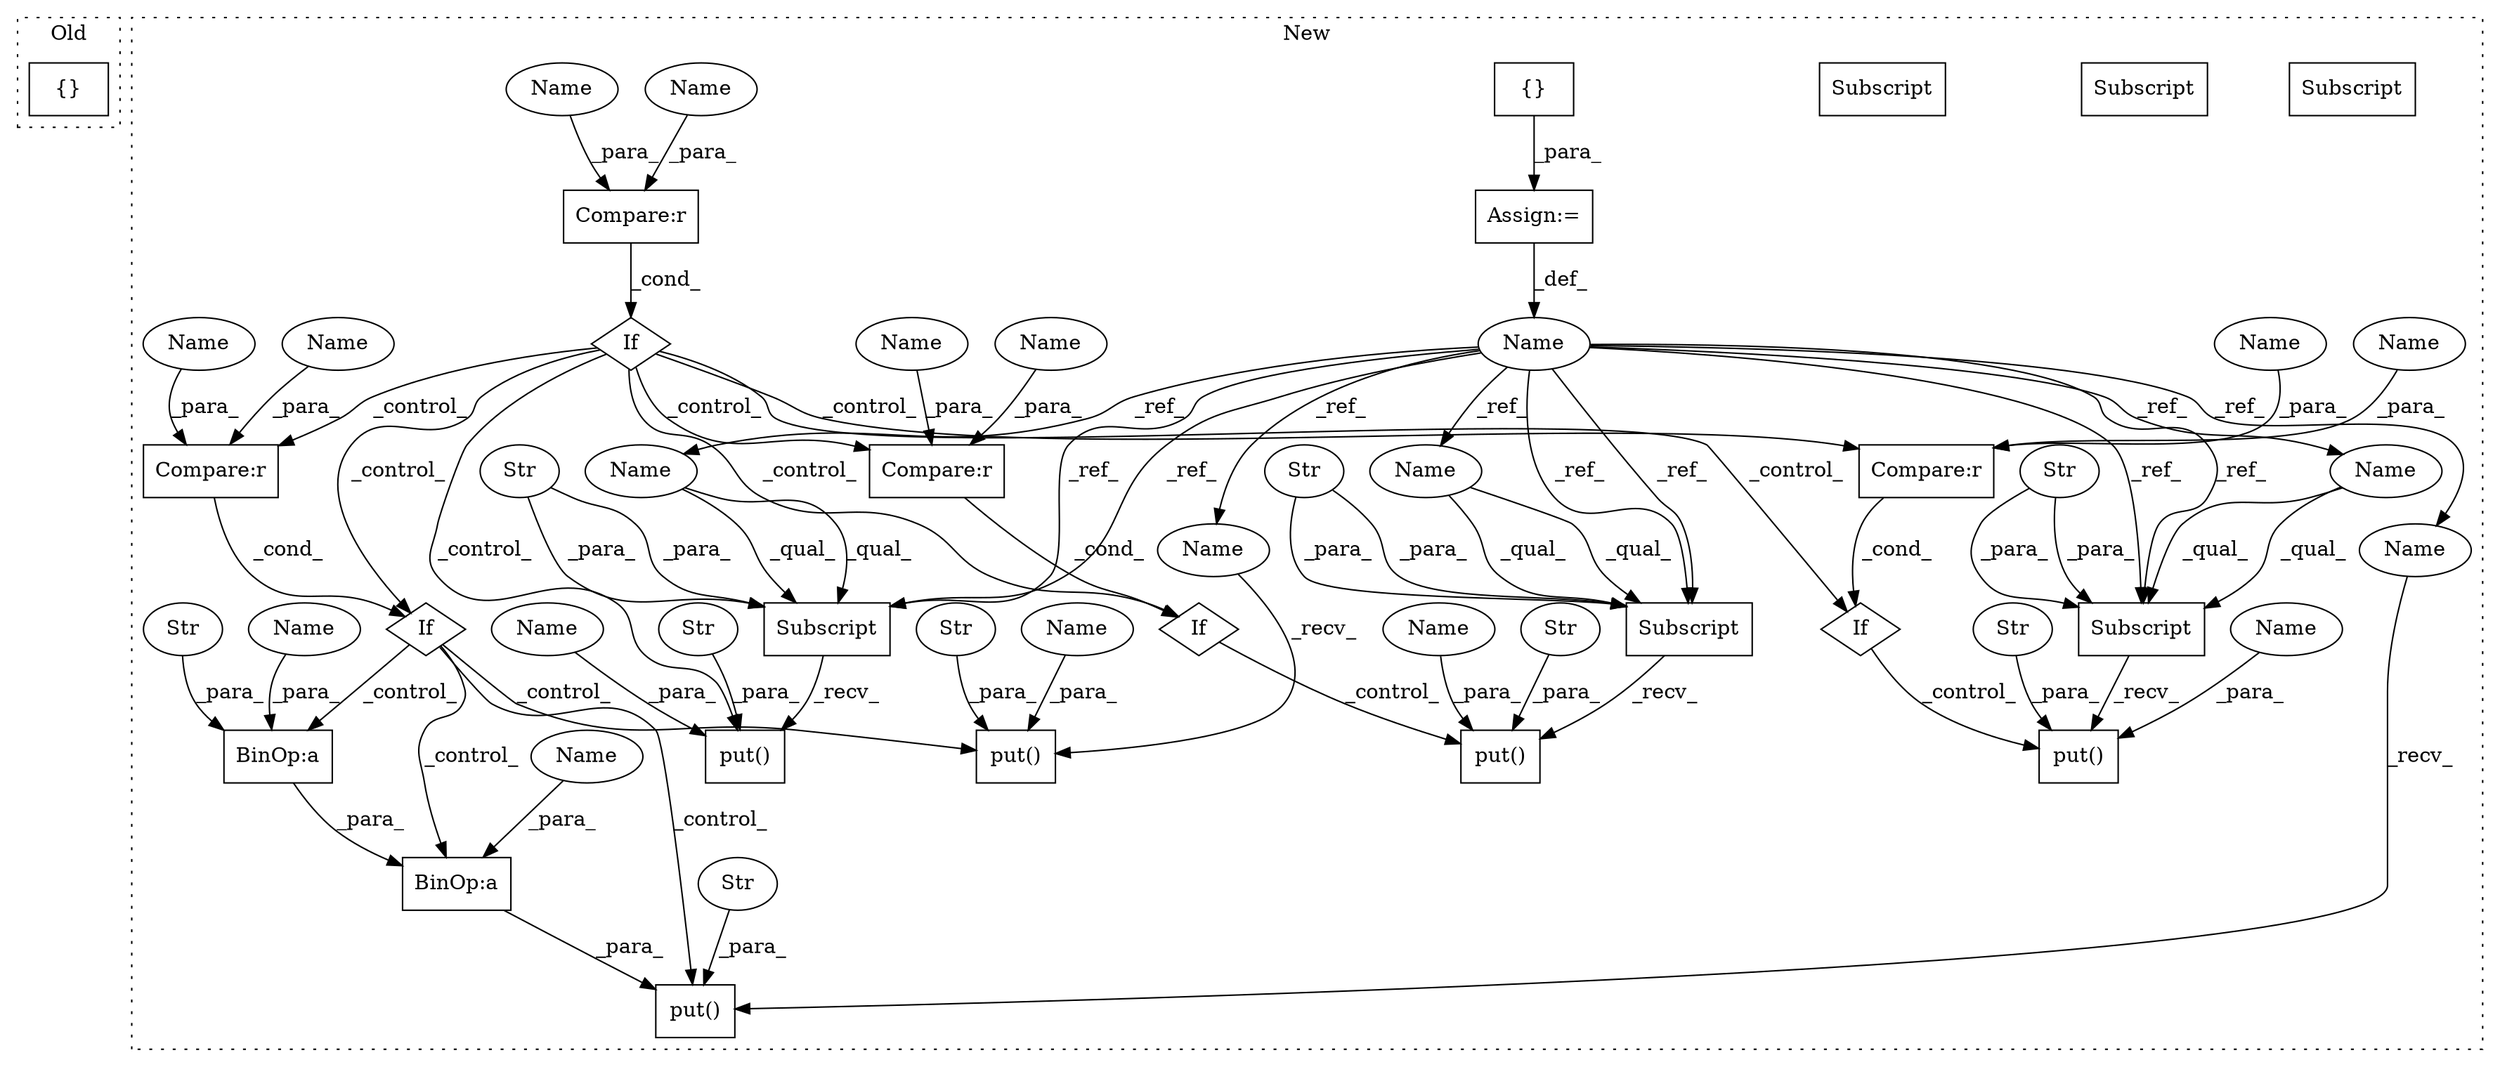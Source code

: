 digraph G {
subgraph cluster0 {
1 [label="{}" a="95" s="41634,41844" l="14,11" shape="box"];
label = "Old";
style="dotted";
}
subgraph cluster1 {
2 [label="put()" a="75" s="43132,43193" l="31,1" shape="box"];
3 [label="Assign:=" a="68" s="41959" l="3" shape="box"];
4 [label="If" a="96" s="42652" l="3" shape="diamond"];
5 [label="Name" a="87" s="41948" l="11" shape="ellipse"];
6 [label="Subscript" a="63" s="43132,0" l="26,0" shape="box"];
7 [label="If" a="96" s="43086" l="3" shape="diamond"];
8 [label="put()" a="75" s="43003,43072" l="31,1" shape="box"];
9 [label="If" a="96" s="42689" l="3" shape="diamond"];
10 [label="put()" a="75" s="42735,42807" l="16,1" shape="box"];
11 [label="If" a="96" s="42953" l="3" shape="diamond"];
12 [label="put()" a="75" s="42843,42874" l="16,1" shape="box"];
13 [label="BinOp:a" a="82" s="42766" l="28" shape="box"];
14 [label="BinOp:a" a="82" s="42766" l="3" shape="box"];
15 [label="put()" a="75" s="42888,42939" l="31,1" shape="box"];
16 [label="Str" a="66" s="42919" l="10" shape="ellipse"];
17 [label="Str" a="66" s="43163" l="15" shape="ellipse"];
18 [label="Compare:r" a="40" s="42956" l="29" shape="box"];
19 [label="Str" a="66" s="43144" l="13" shape="ellipse"];
20 [label="Subscript" a="63" s="43003,0" l="26,0" shape="box"];
21 [label="Str" a="66" s="42769" l="22" shape="ellipse"];
22 [label="Str" a="66" s="42859" l="5" shape="ellipse"];
23 [label="Subscript" a="63" s="42888,0" l="26,0" shape="box"];
24 [label="Str" a="66" s="43034" l="19" shape="ellipse"];
25 [label="Compare:r" a="40" s="42692" l="25" shape="box"];
26 [label="Str" a="66" s="42900" l="13" shape="ellipse"];
27 [label="{}" a="95" s="41962,42633" l="14,10" shape="box"];
28 [label="Compare:r" a="40" s="43089" l="25" shape="box"];
29 [label="Str" a="66" s="42751" l="5" shape="ellipse"];
30 [label="Str" a="66" s="43015" l="13" shape="ellipse"];
31 [label="Compare:r" a="40" s="42655" l="20" shape="box"];
32 [label="Name" a="87" s="43003" l="11" shape="ellipse"];
33 [label="Subscript" a="63" s="43132,0" l="26,0" shape="box"];
34 [label="Name" a="87" s="42843" l="11" shape="ellipse"];
35 [label="Name" a="87" s="43132" l="11" shape="ellipse"];
36 [label="Subscript" a="63" s="43003,0" l="26,0" shape="box"];
37 [label="Subscript" a="63" s="42888,0" l="26,0" shape="box"];
38 [label="Name" a="87" s="42888" l="11" shape="ellipse"];
39 [label="Name" a="87" s="42735" l="11" shape="ellipse"];
40 [label="Name" a="87" s="43110" l="4" shape="ellipse"];
41 [label="Name" a="87" s="42671" l="4" shape="ellipse"];
42 [label="Name" a="87" s="42981" l="4" shape="ellipse"];
43 [label="Name" a="87" s="42713" l="4" shape="ellipse"];
44 [label="Name" a="87" s="42692" l="13" shape="ellipse"];
45 [label="Name" a="87" s="43180" l="13" shape="ellipse"];
46 [label="Name" a="87" s="42794" l="13" shape="ellipse"];
47 [label="Name" a="87" s="43089" l="13" shape="ellipse"];
48 [label="Name" a="87" s="42956" l="17" shape="ellipse"];
49 [label="Name" a="87" s="43055" l="17" shape="ellipse"];
50 [label="Name" a="87" s="42866" l="8" shape="ellipse"];
51 [label="Name" a="87" s="42655" l="8" shape="ellipse"];
52 [label="Name" a="87" s="42931" l="8" shape="ellipse"];
53 [label="Name" a="87" s="42758" l="8" shape="ellipse"];
label = "New";
style="dotted";
}
3 -> 5 [label="_def_"];
4 -> 25 [label="_control_"];
4 -> 15 [label="_control_"];
4 -> 11 [label="_control_"];
4 -> 28 [label="_control_"];
4 -> 18 [label="_control_"];
4 -> 7 [label="_control_"];
4 -> 9 [label="_control_"];
5 -> 38 [label="_ref_"];
5 -> 37 [label="_ref_"];
5 -> 32 [label="_ref_"];
5 -> 33 [label="_ref_"];
5 -> 37 [label="_ref_"];
5 -> 34 [label="_ref_"];
5 -> 35 [label="_ref_"];
5 -> 36 [label="_ref_"];
5 -> 36 [label="_ref_"];
5 -> 33 [label="_ref_"];
5 -> 39 [label="_ref_"];
7 -> 2 [label="_control_"];
9 -> 13 [label="_control_"];
9 -> 12 [label="_control_"];
9 -> 10 [label="_control_"];
9 -> 14 [label="_control_"];
11 -> 8 [label="_control_"];
13 -> 10 [label="_para_"];
14 -> 13 [label="_para_"];
16 -> 15 [label="_para_"];
17 -> 2 [label="_para_"];
18 -> 11 [label="_cond_"];
19 -> 33 [label="_para_"];
19 -> 33 [label="_para_"];
21 -> 14 [label="_para_"];
22 -> 12 [label="_para_"];
24 -> 8 [label="_para_"];
25 -> 9 [label="_cond_"];
26 -> 37 [label="_para_"];
26 -> 37 [label="_para_"];
27 -> 3 [label="_para_"];
28 -> 7 [label="_cond_"];
29 -> 10 [label="_para_"];
30 -> 36 [label="_para_"];
30 -> 36 [label="_para_"];
31 -> 4 [label="_cond_"];
32 -> 36 [label="_qual_"];
32 -> 36 [label="_qual_"];
33 -> 2 [label="_recv_"];
34 -> 12 [label="_recv_"];
35 -> 33 [label="_qual_"];
35 -> 33 [label="_qual_"];
36 -> 8 [label="_recv_"];
37 -> 15 [label="_recv_"];
38 -> 37 [label="_qual_"];
38 -> 37 [label="_qual_"];
39 -> 10 [label="_recv_"];
40 -> 28 [label="_para_"];
41 -> 31 [label="_para_"];
42 -> 18 [label="_para_"];
43 -> 25 [label="_para_"];
44 -> 25 [label="_para_"];
45 -> 2 [label="_para_"];
46 -> 13 [label="_para_"];
47 -> 28 [label="_para_"];
48 -> 18 [label="_para_"];
49 -> 8 [label="_para_"];
50 -> 12 [label="_para_"];
51 -> 31 [label="_para_"];
52 -> 15 [label="_para_"];
53 -> 14 [label="_para_"];
}
